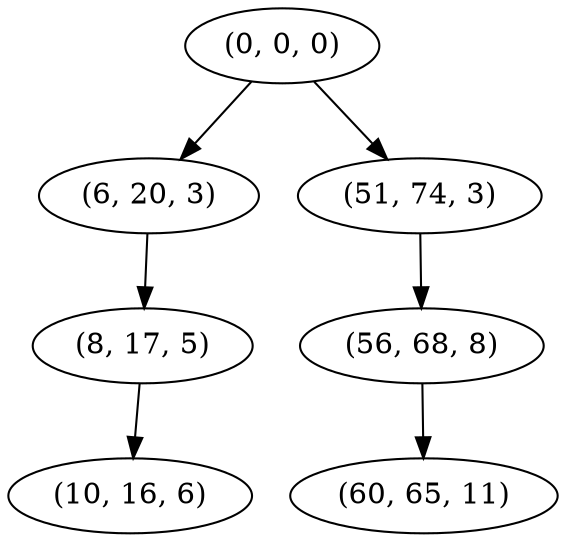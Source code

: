 digraph tree {
    "(0, 0, 0)";
    "(6, 20, 3)";
    "(8, 17, 5)";
    "(10, 16, 6)";
    "(51, 74, 3)";
    "(56, 68, 8)";
    "(60, 65, 11)";
    "(0, 0, 0)" -> "(6, 20, 3)";
    "(0, 0, 0)" -> "(51, 74, 3)";
    "(6, 20, 3)" -> "(8, 17, 5)";
    "(8, 17, 5)" -> "(10, 16, 6)";
    "(51, 74, 3)" -> "(56, 68, 8)";
    "(56, 68, 8)" -> "(60, 65, 11)";
}
